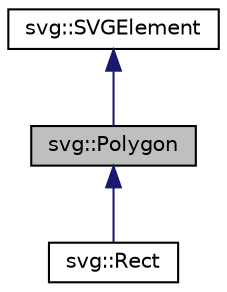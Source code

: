 digraph "svg::Polygon"
{
 // LATEX_PDF_SIZE
  edge [fontname="Helvetica",fontsize="10",labelfontname="Helvetica",labelfontsize="10"];
  node [fontname="Helvetica",fontsize="10",shape=record];
  Node1 [label="svg::Polygon",height=0.2,width=0.4,color="black", fillcolor="grey75", style="filled", fontcolor="black",tooltip="Representa um polígono SVG."];
  Node2 -> Node1 [dir="back",color="midnightblue",fontsize="10",style="solid",fontname="Helvetica"];
  Node2 [label="svg::SVGElement",height=0.2,width=0.4,color="black", fillcolor="white", style="filled",URL="$classsvg_1_1SVGElement.html",tooltip="Classe base para elementos SVG."];
  Node1 -> Node3 [dir="back",color="midnightblue",fontsize="10",style="solid",fontname="Helvetica"];
  Node3 [label="svg::Rect",height=0.2,width=0.4,color="black", fillcolor="white", style="filled",URL="$classsvg_1_1Rect.html",tooltip="Representa um retângulo SVG."];
}
